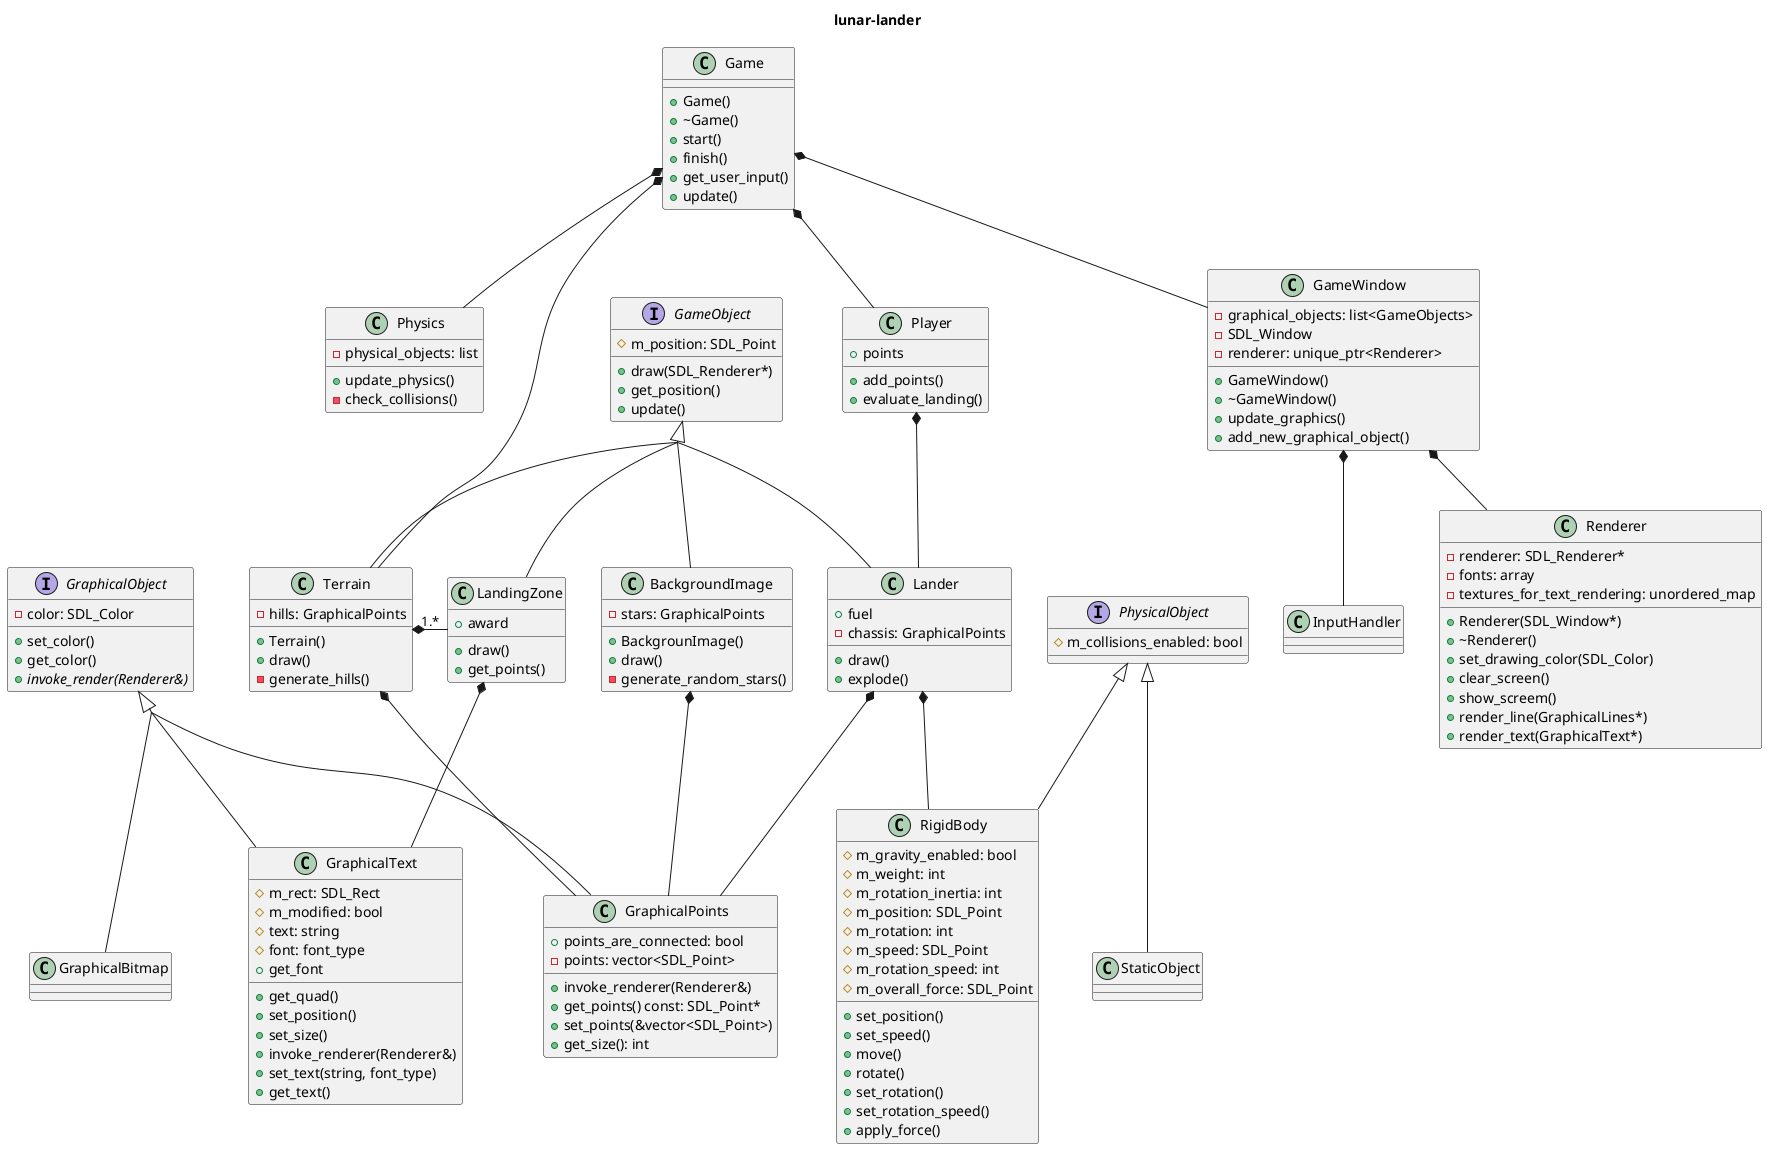 @startuml lunar-lander
skinparam groupInheritance 3
title lunar-lander

Interface PhysicalObject{
    #m_collisions_enabled: bool
}

class RigidBody{
    #m_gravity_enabled: bool
    #m_weight: int
    #m_rotation_inertia: int
    #m_position: SDL_Point
    #m_rotation: int
    #m_speed: SDL_Point
    #m_rotation_speed: int
    #m_overall_force: SDL_Point
    +set_position()
    +set_speed()
    +move()
    +rotate()
    +set_rotation()
    +set_rotation_speed()
    +apply_force()
}
class StaticObject{

}

interface GraphicalObject{
    -color: SDL_Color
    +set_color()
    +get_color()
    +{abstract} invoke_render(Renderer&)
}

class GraphicalPoints{
    +points_are_connected: bool
    +invoke_renderer(Renderer&)
    +get_points() const: SDL_Point*
    +set_points(&vector<SDL_Point>)
    +get_size(): int
    -points: vector<SDL_Point>

}

class GraphicalText{
    #m_rect: SDL_Rect
    #m_modified: bool
    #text: string
    #font: font_type
    +get_quad()
    +set_position()
    +set_size()
    +invoke_renderer(Renderer&)
    +set_text(string, font_type)
    +get_text()
    +get_font
}

class GraphicalBitmap{

}

interface GameObject{
    #m_position: SDL_Point
    +draw(SDL_Renderer*)
    +get_position()
    +update()
}

class Game{
    +Game()
    +~Game()
    +start()
    +finish()
    +get_user_input()
    +update()
}

class GameWindow{
    +GameWindow()
    +~GameWindow()
    -graphical_objects: list<GameObjects>
    -SDL_Window
    -renderer: unique_ptr<Renderer>
    +update_graphics()
    +add_new_graphical_object()
    
}

class Renderer{
    +Renderer(SDL_Window*)
    +~Renderer()
    +set_drawing_color(SDL_Color)
    +clear_screen()
    +show_screem()
    +render_line(GraphicalLines*)
    +render_text(GraphicalText*)
    -renderer: SDL_Renderer*
    -fonts: array
    -textures_for_text_rendering: unordered_map
}

class InputHandler{

}

class Player{
    +points
    +add_points()
    +evaluate_landing()
}

class Physics{
    -physical_objects: list
    +update_physics()
    -check_collisions()
}

together {
    together {
        class LandingZone{
            +draw()
            +award
            +get_points()
        }

        class Terrain{
            +Terrain()
            +draw()
            -generate_hills()
            -hills: GraphicalPoints
        }
    }

    class BackgroundImage{
        +BackgrounImage()
        +draw()
        -generate_random_stars()
        -stars: GraphicalPoints
    }

    class Lander{
        +draw()
        +fuel
        +explode()
        -chassis: GraphicalPoints
    }
}

' class UI{
'     +get_quad(): SDL_Rect
'     -ui_elements: list
'     -fonts: array
' }
' abstract UIElement{
'     -position: SDL_Point
'     -size: SDL_Point
' }

Game *-- Physics
Game *-- Player
Game *-- Terrain
Game *-- GameWindow
' Game *-- UI
GameWindow *-down- Renderer
GameWindow *-- InputHandler

PhysicalObject <|-- RigidBody
PhysicalObject <|-- StaticObject

GraphicalObject <|.. GraphicalPoints
GraphicalObject <|.. GraphicalText
GraphicalObject <|.. GraphicalBitmap

GameObject <|-- Terrain
GameObject <|-- Lander
GameObject <|-- LandingZone
GameObject <|-- BackgroundImage
' GraphicalText <|.. UITextElement

Lander *-- GraphicalPoints
BackgroundImage *-- GraphicalPoints
Terrain *-- GraphicalPoints
LandingZone *-- GraphicalText

' UIElement <|.right. UITextElement
' UIElement <|.left. UIGraphicalElement
Lander  *-- RigidBody
Player *-- Lander
Terrain *-right- "1.*"LandingZone
' UI *-- "1.*" UIElement
